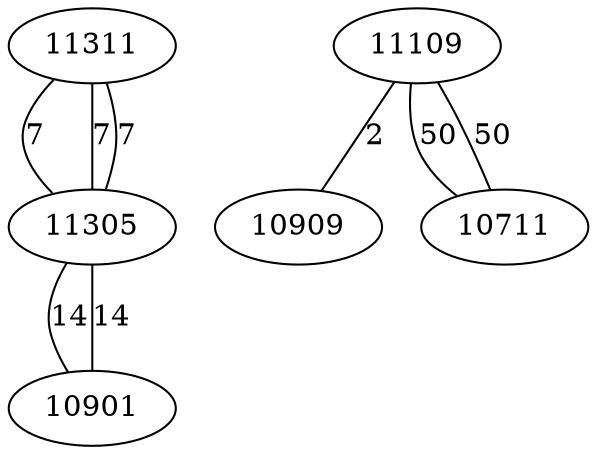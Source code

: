 graph chemin {

	11311 -- 11305 [label=7]
	11311 -- 11305 [label=7]
	11311 -- 11305 [label=7]
	11305 -- 10901 [label=14]
	11305 -- 10901 [label=14]
	11109 -- 10909 [label=2]
	11109 -- 10711 [label=50]
	11109 -- 10711 [label=50]

}
